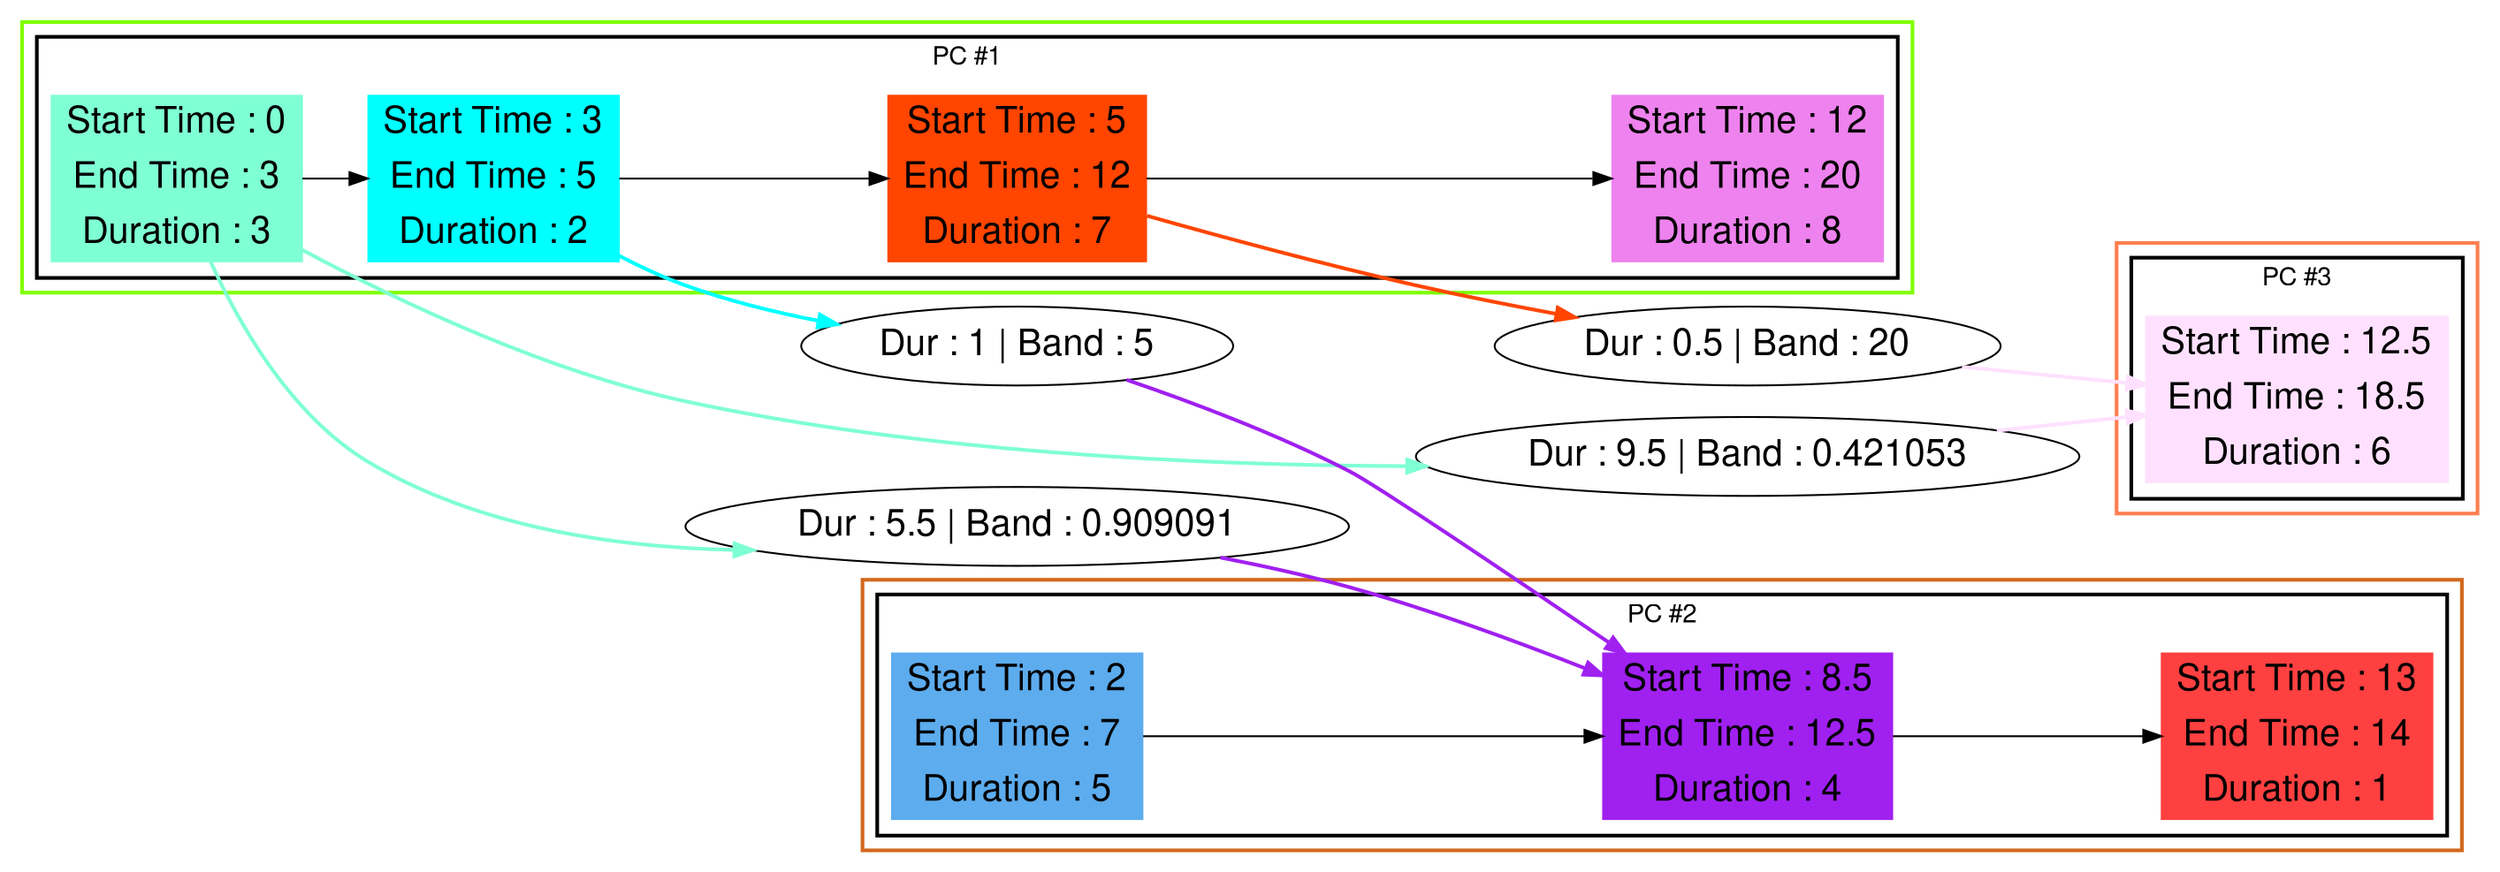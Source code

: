 digraph G {

fontname="Helvetica,Arial,sans-serif"
node [fontname="Helvetica,Arial,sans-serif"]
edge [fontname="Helvetica,Arial,sans-serif"]
graph [rankdir = "LR"];
node [fontsize = "20" shape = "ellipse"];

    subgraph cluster_Mod_0{
        color =chartreuse
        style = bold
        subgraph cluster_0{
           node [style=filled]
           color = black


            "node2" [
               label = "Start Time : 0 | End Time : 3 | Duration : 3"
               shape = "record"
               color = aquamarine
            ]

            "node1" [
               label = "Start Time : 3 | End Time : 5 | Duration : 2"
               shape = "record"
               color = aqua
            ]

            "node3" [
               label = "Start Time : 5 | End Time : 12 | Duration : 7"
               shape = "record"
               color = orangered1
            ]

            "node6" [
               label = "Start Time : 12 | End Time : 20 | Duration : 8"
               shape = "record"
               color = violet
            ]

            node2 -> node1 -> node3 -> node6

            label = "PC #1"

        }
    }
    subgraph cluster_Mod_1{
        color =chocolate
        style = bold
        subgraph cluster_1{
           node [style=filled]
           color = black


            "node0" [
               label = "Start Time : 2 | End Time : 7 | Duration : 5"
               shape = "record"
               color = steelblue2
            ]

            "node4" [
               label = "Start Time : 8.5 | End Time : 12.5 | Duration : 4"
               shape = "record"
               color = x11purple
            ]

            "node7" [
               label = "Start Time : 13 | End Time : 14 | Duration : 1"
               shape = "record"
               color = brown1
            ]

            node0 -> node4 -> node7

            label = "PC #2"

        }
    }
    subgraph cluster_Mod_2{
        color =coral
        style = bold
        subgraph cluster_2{
           node [style=filled]
           color = black


            "node5" [
               label = "Start Time : 12.5 | End Time : 18.5 | Duration : 6"
               shape = "record"
               color = thistle1
            ]

            node5

            label = "PC #3"

        }
    }


    "message0" [
       label = "Dur : 5.5 | Band : 0.909091"
       shape = "ellipse"   ]
    "message1" [
       label = "Dur : 9.5 | Band : 0.421053"
       shape = "ellipse"   ]
    "message2" [
       label = "Dur : 1 | Band : 5"
       shape = "ellipse"   ]
    "message3" [
       label = "Dur : 0.5 | Band : 20"
       shape = "ellipse"   ]

    node2 -> message0 [color =aquamarine style = bold]
    message0 -> node4 [color =x11purple style = bold]
    node2 -> message1 [color =aquamarine style = bold]
    message1 -> node5 [color =thistle1 style = bold]
    node1 -> message2 [color =aqua style = bold]
    message2 -> node4 [color =x11purple style = bold]
    node3 -> message3 [color =orangered1 style = bold]
    message3 -> node5 [color =thistle1 style = bold]

}


